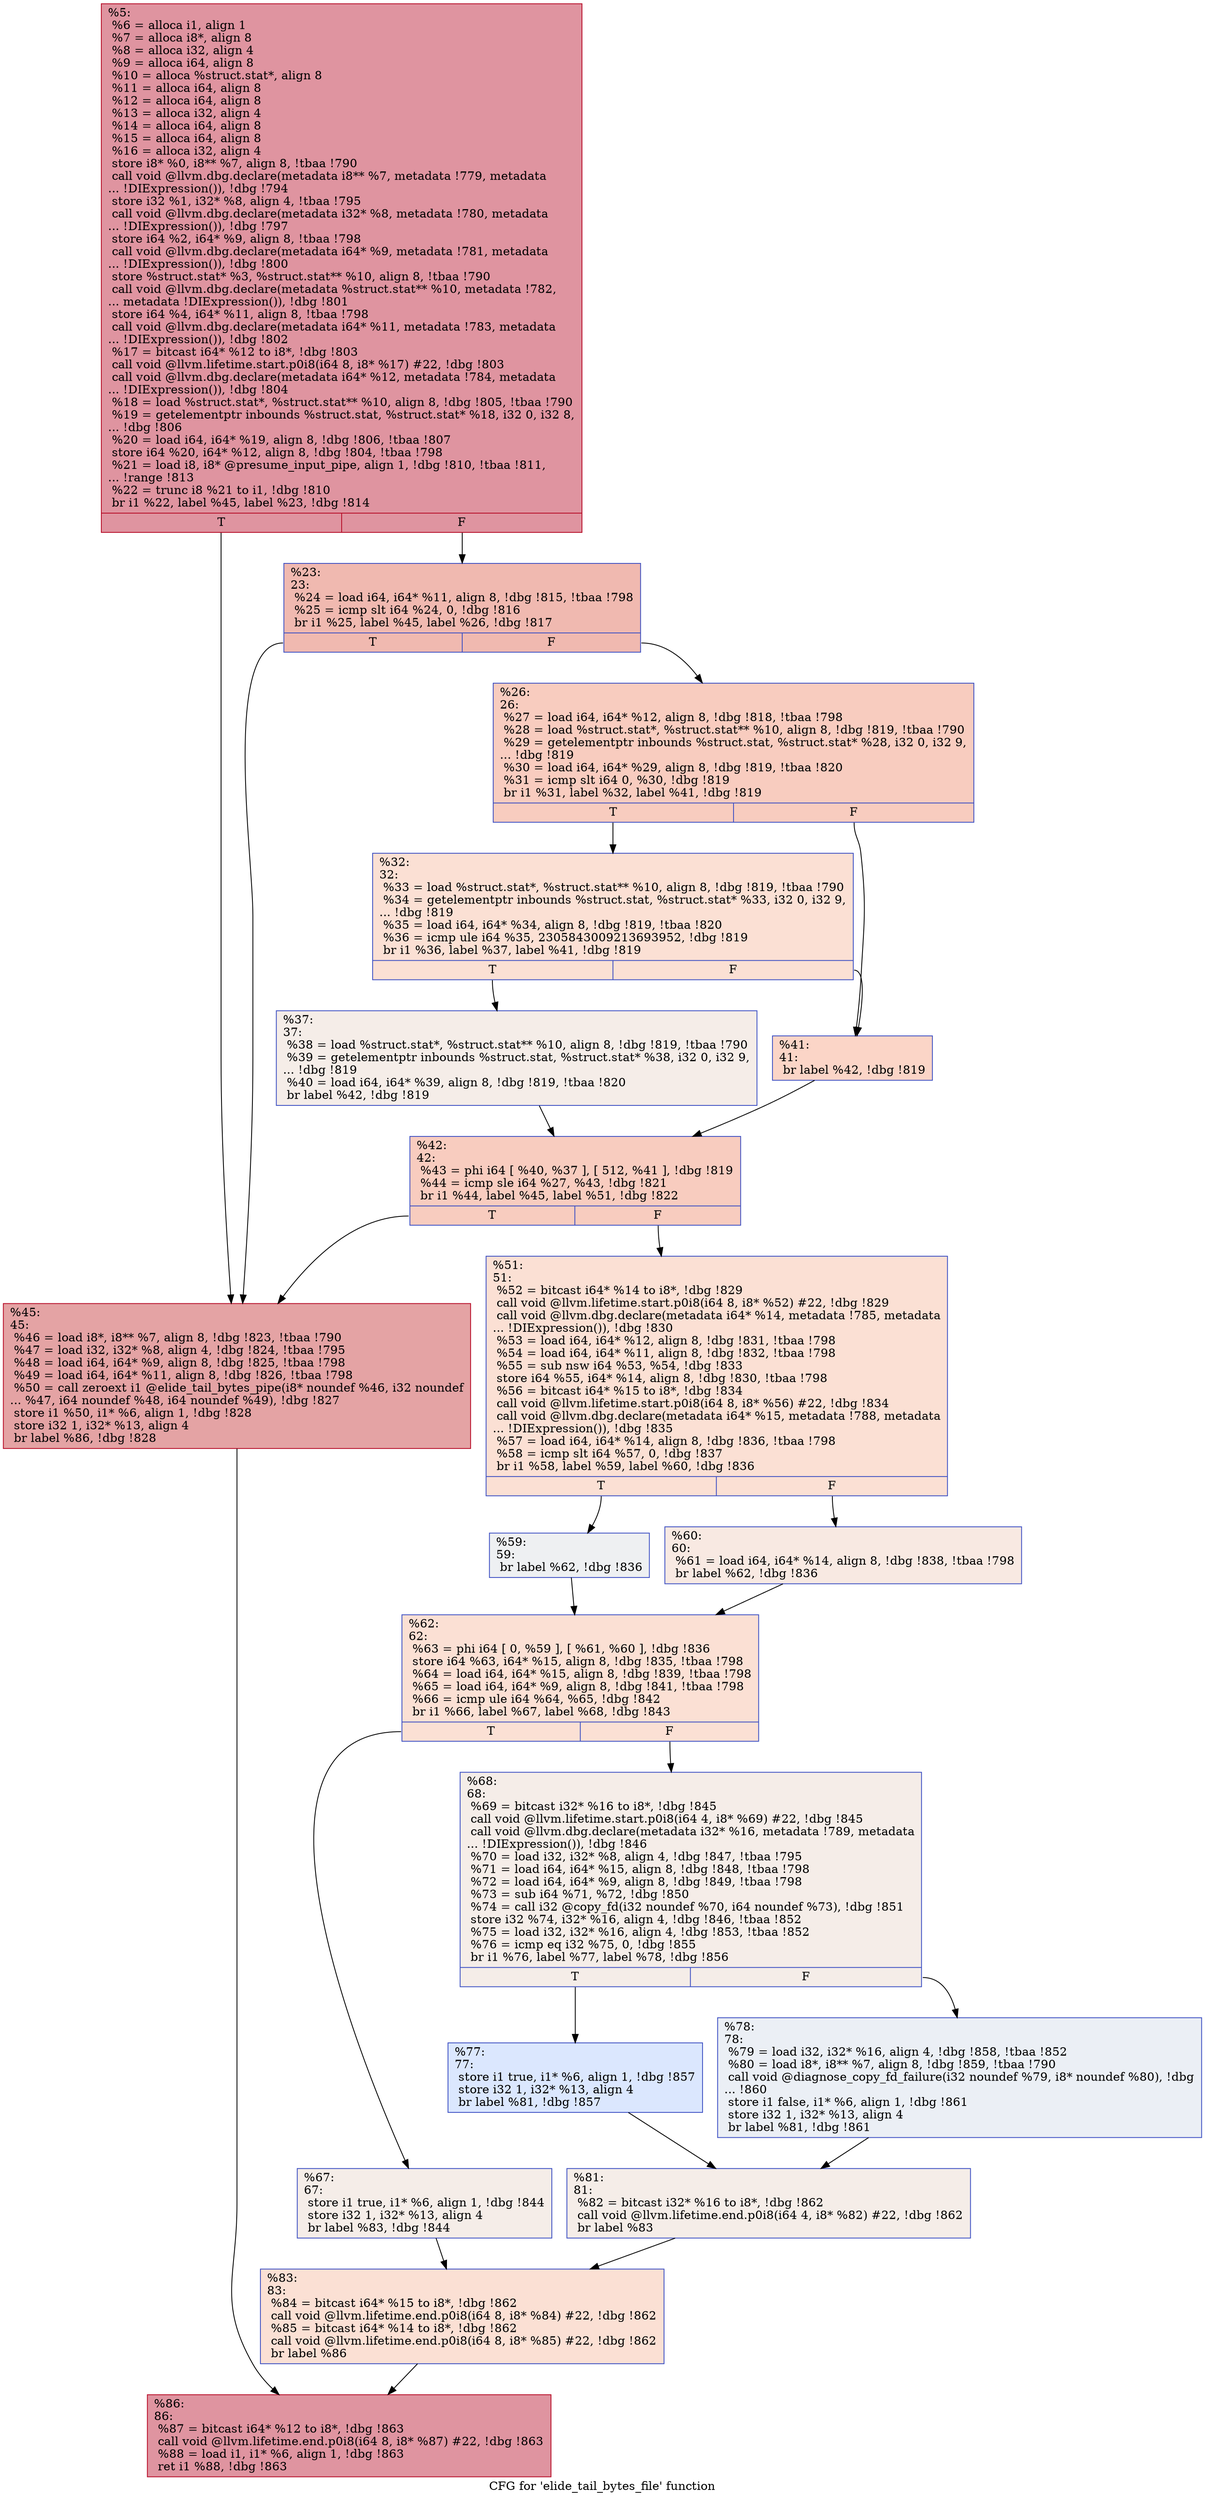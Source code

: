 digraph "CFG for 'elide_tail_bytes_file' function" {
	label="CFG for 'elide_tail_bytes_file' function";

	Node0x8c6360 [shape=record,color="#b70d28ff", style=filled, fillcolor="#b70d2870",label="{%5:\l  %6 = alloca i1, align 1\l  %7 = alloca i8*, align 8\l  %8 = alloca i32, align 4\l  %9 = alloca i64, align 8\l  %10 = alloca %struct.stat*, align 8\l  %11 = alloca i64, align 8\l  %12 = alloca i64, align 8\l  %13 = alloca i32, align 4\l  %14 = alloca i64, align 8\l  %15 = alloca i64, align 8\l  %16 = alloca i32, align 4\l  store i8* %0, i8** %7, align 8, !tbaa !790\l  call void @llvm.dbg.declare(metadata i8** %7, metadata !779, metadata\l... !DIExpression()), !dbg !794\l  store i32 %1, i32* %8, align 4, !tbaa !795\l  call void @llvm.dbg.declare(metadata i32* %8, metadata !780, metadata\l... !DIExpression()), !dbg !797\l  store i64 %2, i64* %9, align 8, !tbaa !798\l  call void @llvm.dbg.declare(metadata i64* %9, metadata !781, metadata\l... !DIExpression()), !dbg !800\l  store %struct.stat* %3, %struct.stat** %10, align 8, !tbaa !790\l  call void @llvm.dbg.declare(metadata %struct.stat** %10, metadata !782,\l... metadata !DIExpression()), !dbg !801\l  store i64 %4, i64* %11, align 8, !tbaa !798\l  call void @llvm.dbg.declare(metadata i64* %11, metadata !783, metadata\l... !DIExpression()), !dbg !802\l  %17 = bitcast i64* %12 to i8*, !dbg !803\l  call void @llvm.lifetime.start.p0i8(i64 8, i8* %17) #22, !dbg !803\l  call void @llvm.dbg.declare(metadata i64* %12, metadata !784, metadata\l... !DIExpression()), !dbg !804\l  %18 = load %struct.stat*, %struct.stat** %10, align 8, !dbg !805, !tbaa !790\l  %19 = getelementptr inbounds %struct.stat, %struct.stat* %18, i32 0, i32 8,\l... !dbg !806\l  %20 = load i64, i64* %19, align 8, !dbg !806, !tbaa !807\l  store i64 %20, i64* %12, align 8, !dbg !804, !tbaa !798\l  %21 = load i8, i8* @presume_input_pipe, align 1, !dbg !810, !tbaa !811,\l... !range !813\l  %22 = trunc i8 %21 to i1, !dbg !810\l  br i1 %22, label %45, label %23, !dbg !814\l|{<s0>T|<s1>F}}"];
	Node0x8c6360:s0 -> Node0x8c65d0;
	Node0x8c6360:s1 -> Node0x8c63f0;
	Node0x8c63f0 [shape=record,color="#3d50c3ff", style=filled, fillcolor="#de614d70",label="{%23:\l23:                                               \l  %24 = load i64, i64* %11, align 8, !dbg !815, !tbaa !798\l  %25 = icmp slt i64 %24, 0, !dbg !816\l  br i1 %25, label %45, label %26, !dbg !817\l|{<s0>T|<s1>F}}"];
	Node0x8c63f0:s0 -> Node0x8c65d0;
	Node0x8c63f0:s1 -> Node0x8c6440;
	Node0x8c6440 [shape=record,color="#3d50c3ff", style=filled, fillcolor="#f08b6e70",label="{%26:\l26:                                               \l  %27 = load i64, i64* %12, align 8, !dbg !818, !tbaa !798\l  %28 = load %struct.stat*, %struct.stat** %10, align 8, !dbg !819, !tbaa !790\l  %29 = getelementptr inbounds %struct.stat, %struct.stat* %28, i32 0, i32 9,\l... !dbg !819\l  %30 = load i64, i64* %29, align 8, !dbg !819, !tbaa !820\l  %31 = icmp slt i64 0, %30, !dbg !819\l  br i1 %31, label %32, label %41, !dbg !819\l|{<s0>T|<s1>F}}"];
	Node0x8c6440:s0 -> Node0x8c6490;
	Node0x8c6440:s1 -> Node0x8c6530;
	Node0x8c6490 [shape=record,color="#3d50c3ff", style=filled, fillcolor="#f7b99e70",label="{%32:\l32:                                               \l  %33 = load %struct.stat*, %struct.stat** %10, align 8, !dbg !819, !tbaa !790\l  %34 = getelementptr inbounds %struct.stat, %struct.stat* %33, i32 0, i32 9,\l... !dbg !819\l  %35 = load i64, i64* %34, align 8, !dbg !819, !tbaa !820\l  %36 = icmp ule i64 %35, 2305843009213693952, !dbg !819\l  br i1 %36, label %37, label %41, !dbg !819\l|{<s0>T|<s1>F}}"];
	Node0x8c6490:s0 -> Node0x8c64e0;
	Node0x8c6490:s1 -> Node0x8c6530;
	Node0x8c64e0 [shape=record,color="#3d50c3ff", style=filled, fillcolor="#e8d6cc70",label="{%37:\l37:                                               \l  %38 = load %struct.stat*, %struct.stat** %10, align 8, !dbg !819, !tbaa !790\l  %39 = getelementptr inbounds %struct.stat, %struct.stat* %38, i32 0, i32 9,\l... !dbg !819\l  %40 = load i64, i64* %39, align 8, !dbg !819, !tbaa !820\l  br label %42, !dbg !819\l}"];
	Node0x8c64e0 -> Node0x8c6580;
	Node0x8c6530 [shape=record,color="#3d50c3ff", style=filled, fillcolor="#f5a08170",label="{%41:\l41:                                               \l  br label %42, !dbg !819\l}"];
	Node0x8c6530 -> Node0x8c6580;
	Node0x8c6580 [shape=record,color="#3d50c3ff", style=filled, fillcolor="#f08b6e70",label="{%42:\l42:                                               \l  %43 = phi i64 [ %40, %37 ], [ 512, %41 ], !dbg !819\l  %44 = icmp sle i64 %27, %43, !dbg !821\l  br i1 %44, label %45, label %51, !dbg !822\l|{<s0>T|<s1>F}}"];
	Node0x8c6580:s0 -> Node0x8c65d0;
	Node0x8c6580:s1 -> Node0x8c6620;
	Node0x8c65d0 [shape=record,color="#b70d28ff", style=filled, fillcolor="#c32e3170",label="{%45:\l45:                                               \l  %46 = load i8*, i8** %7, align 8, !dbg !823, !tbaa !790\l  %47 = load i32, i32* %8, align 4, !dbg !824, !tbaa !795\l  %48 = load i64, i64* %9, align 8, !dbg !825, !tbaa !798\l  %49 = load i64, i64* %11, align 8, !dbg !826, !tbaa !798\l  %50 = call zeroext i1 @elide_tail_bytes_pipe(i8* noundef %46, i32 noundef\l... %47, i64 noundef %48, i64 noundef %49), !dbg !827\l  store i1 %50, i1* %6, align 1, !dbg !828\l  store i32 1, i32* %13, align 4\l  br label %86, !dbg !828\l}"];
	Node0x8c65d0 -> Node0x8c6940;
	Node0x8c6620 [shape=record,color="#3d50c3ff", style=filled, fillcolor="#f7b99e70",label="{%51:\l51:                                               \l  %52 = bitcast i64* %14 to i8*, !dbg !829\l  call void @llvm.lifetime.start.p0i8(i64 8, i8* %52) #22, !dbg !829\l  call void @llvm.dbg.declare(metadata i64* %14, metadata !785, metadata\l... !DIExpression()), !dbg !830\l  %53 = load i64, i64* %12, align 8, !dbg !831, !tbaa !798\l  %54 = load i64, i64* %11, align 8, !dbg !832, !tbaa !798\l  %55 = sub nsw i64 %53, %54, !dbg !833\l  store i64 %55, i64* %14, align 8, !dbg !830, !tbaa !798\l  %56 = bitcast i64* %15 to i8*, !dbg !834\l  call void @llvm.lifetime.start.p0i8(i64 8, i8* %56) #22, !dbg !834\l  call void @llvm.dbg.declare(metadata i64* %15, metadata !788, metadata\l... !DIExpression()), !dbg !835\l  %57 = load i64, i64* %14, align 8, !dbg !836, !tbaa !798\l  %58 = icmp slt i64 %57, 0, !dbg !837\l  br i1 %58, label %59, label %60, !dbg !836\l|{<s0>T|<s1>F}}"];
	Node0x8c6620:s0 -> Node0x8c6670;
	Node0x8c6620:s1 -> Node0x8c66c0;
	Node0x8c6670 [shape=record,color="#3d50c3ff", style=filled, fillcolor="#d9dce170",label="{%59:\l59:                                               \l  br label %62, !dbg !836\l}"];
	Node0x8c6670 -> Node0x8c6710;
	Node0x8c66c0 [shape=record,color="#3d50c3ff", style=filled, fillcolor="#efcebd70",label="{%60:\l60:                                               \l  %61 = load i64, i64* %14, align 8, !dbg !838, !tbaa !798\l  br label %62, !dbg !836\l}"];
	Node0x8c66c0 -> Node0x8c6710;
	Node0x8c6710 [shape=record,color="#3d50c3ff", style=filled, fillcolor="#f7b99e70",label="{%62:\l62:                                               \l  %63 = phi i64 [ 0, %59 ], [ %61, %60 ], !dbg !836\l  store i64 %63, i64* %15, align 8, !dbg !835, !tbaa !798\l  %64 = load i64, i64* %15, align 8, !dbg !839, !tbaa !798\l  %65 = load i64, i64* %9, align 8, !dbg !841, !tbaa !798\l  %66 = icmp ule i64 %64, %65, !dbg !842\l  br i1 %66, label %67, label %68, !dbg !843\l|{<s0>T|<s1>F}}"];
	Node0x8c6710:s0 -> Node0x8c6760;
	Node0x8c6710:s1 -> Node0x8c67b0;
	Node0x8c6760 [shape=record,color="#3d50c3ff", style=filled, fillcolor="#e8d6cc70",label="{%67:\l67:                                               \l  store i1 true, i1* %6, align 1, !dbg !844\l  store i32 1, i32* %13, align 4\l  br label %83, !dbg !844\l}"];
	Node0x8c6760 -> Node0x8c68f0;
	Node0x8c67b0 [shape=record,color="#3d50c3ff", style=filled, fillcolor="#e8d6cc70",label="{%68:\l68:                                               \l  %69 = bitcast i32* %16 to i8*, !dbg !845\l  call void @llvm.lifetime.start.p0i8(i64 4, i8* %69) #22, !dbg !845\l  call void @llvm.dbg.declare(metadata i32* %16, metadata !789, metadata\l... !DIExpression()), !dbg !846\l  %70 = load i32, i32* %8, align 4, !dbg !847, !tbaa !795\l  %71 = load i64, i64* %15, align 8, !dbg !848, !tbaa !798\l  %72 = load i64, i64* %9, align 8, !dbg !849, !tbaa !798\l  %73 = sub i64 %71, %72, !dbg !850\l  %74 = call i32 @copy_fd(i32 noundef %70, i64 noundef %73), !dbg !851\l  store i32 %74, i32* %16, align 4, !dbg !846, !tbaa !852\l  %75 = load i32, i32* %16, align 4, !dbg !853, !tbaa !852\l  %76 = icmp eq i32 %75, 0, !dbg !855\l  br i1 %76, label %77, label %78, !dbg !856\l|{<s0>T|<s1>F}}"];
	Node0x8c67b0:s0 -> Node0x8c6800;
	Node0x8c67b0:s1 -> Node0x8c6850;
	Node0x8c6800 [shape=record,color="#3d50c3ff", style=filled, fillcolor="#aec9fc70",label="{%77:\l77:                                               \l  store i1 true, i1* %6, align 1, !dbg !857\l  store i32 1, i32* %13, align 4\l  br label %81, !dbg !857\l}"];
	Node0x8c6800 -> Node0x8c68a0;
	Node0x8c6850 [shape=record,color="#3d50c3ff", style=filled, fillcolor="#d1dae970",label="{%78:\l78:                                               \l  %79 = load i32, i32* %16, align 4, !dbg !858, !tbaa !852\l  %80 = load i8*, i8** %7, align 8, !dbg !859, !tbaa !790\l  call void @diagnose_copy_fd_failure(i32 noundef %79, i8* noundef %80), !dbg\l... !860\l  store i1 false, i1* %6, align 1, !dbg !861\l  store i32 1, i32* %13, align 4\l  br label %81, !dbg !861\l}"];
	Node0x8c6850 -> Node0x8c68a0;
	Node0x8c68a0 [shape=record,color="#3d50c3ff", style=filled, fillcolor="#e8d6cc70",label="{%81:\l81:                                               \l  %82 = bitcast i32* %16 to i8*, !dbg !862\l  call void @llvm.lifetime.end.p0i8(i64 4, i8* %82) #22, !dbg !862\l  br label %83\l}"];
	Node0x8c68a0 -> Node0x8c68f0;
	Node0x8c68f0 [shape=record,color="#3d50c3ff", style=filled, fillcolor="#f7b99e70",label="{%83:\l83:                                               \l  %84 = bitcast i64* %15 to i8*, !dbg !862\l  call void @llvm.lifetime.end.p0i8(i64 8, i8* %84) #22, !dbg !862\l  %85 = bitcast i64* %14 to i8*, !dbg !862\l  call void @llvm.lifetime.end.p0i8(i64 8, i8* %85) #22, !dbg !862\l  br label %86\l}"];
	Node0x8c68f0 -> Node0x8c6940;
	Node0x8c6940 [shape=record,color="#b70d28ff", style=filled, fillcolor="#b70d2870",label="{%86:\l86:                                               \l  %87 = bitcast i64* %12 to i8*, !dbg !863\l  call void @llvm.lifetime.end.p0i8(i64 8, i8* %87) #22, !dbg !863\l  %88 = load i1, i1* %6, align 1, !dbg !863\l  ret i1 %88, !dbg !863\l}"];
}
